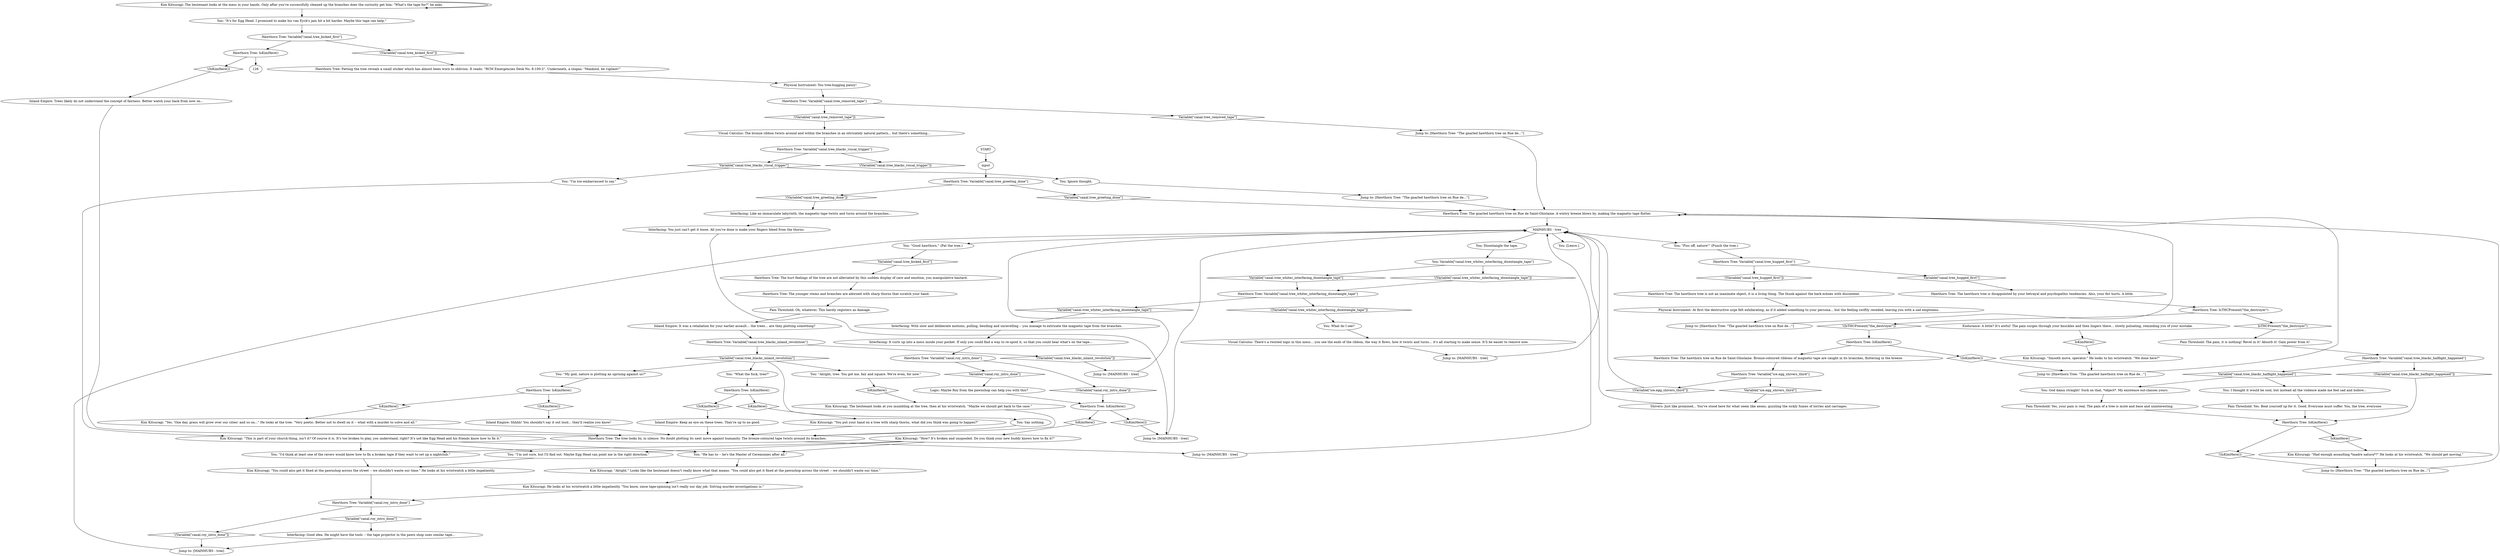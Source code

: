 # CANAL / HAWTHORN
# The hawthorn tree on Rue de Saint-Ghislaine. A reel of bronze magnetic tape is caught in its branches. It's a part of Egg Head's "make the music harder core" task. Interfacing White Check to get it.
# ==================================================
digraph G {
	  0 [label="START"];
	  1 [label="input"];
	  2 [label="Hawthorn Tree: Variable[\"canal.roy_intro_done\"]"];
	  3 [label="Variable[\"canal.roy_intro_done\"]", shape=diamond];
	  4 [label="!(Variable[\"canal.roy_intro_done\"])", shape=diamond];
	  5 [label="Kim Kitsuragi: \"Smooth move, operator.\" He looks to his wristwatch. \"We done here?\""];
	  6 [label="Hawthorn Tree: IsTHCPresent(\"the_destroyer\")"];
	  7 [label="IsTHCPresent(\"the_destroyer\")", shape=diamond];
	  8 [label="!(IsTHCPresent(\"the_destroyer\"))", shape=diamond];
	  9 [label="Kim Kitsuragi: \"Had enough assaulting *madre natura*?\" He looks at his wristwatch. \"We should get moving.\""];
	  10 [label="Hawthorn Tree: IsKimHere()"];
	  11 [label="IsKimHere()", shape=diamond];
	  12 [label="!(IsKimHere())", shape=diamond];
	  13 [label="Hawthorn Tree: The hurt feelings of the tree are not alleviated by this sudden display of care and emotion, you manipulative bastard."];
	  14 [label="Hawthorn Tree: Variable[\"ice.egg_shivers_third\"]"];
	  15 [label="Variable[\"ice.egg_shivers_third\"]", shape=diamond];
	  16 [label="!(Variable[\"ice.egg_shivers_third\"])", shape=diamond];
	  17 [label="You: \"Alright, tree. You got me, fair and square. We're even, for now.\""];
	  18 [label="Jump to: [Hawthorn Tree: \"The gnarled hawthorn tree on Rue de...\"]"];
	  19 [label="Jump to: [MAINHUBS - tree]"];
	  20 [label="Interfacing: Good idea. He might have the tools -- the tape projector in the pawn shop uses similar tape..."];
	  21 [label="Hawthorn Tree: Variable[\"canal.tree_blackc_inland_revolution\"]"];
	  22 [label="Variable[\"canal.tree_blackc_inland_revolution\"]", shape=diamond];
	  23 [label="!(Variable[\"canal.tree_blackc_inland_revolution\"])", shape=diamond];
	  24 [label="Hawthorn Tree: Variable[\"canal.tree_removed_tape\"]"];
	  25 [label="Variable[\"canal.tree_removed_tape\"]", shape=diamond];
	  26 [label="!(Variable[\"canal.tree_removed_tape\"])", shape=diamond];
	  27 [label="Logic: Maybe Roy from the pawnshop can help you with this?"];
	  28 [label="You: \"Good hawthorn.\" (Pat the tree.)"];
	  29 [label="Hawthorn Tree: The hawthorn tree is not an inanimate object, it is a living thing. The thunk against the bark echoes with discontent."];
	  30 [label="Inland Empire: Keep an eye on these trees. They're up to no good."];
	  31 [label="Hawthorn Tree: IsKimHere()"];
	  32 [label="IsKimHere()", shape=diamond];
	  33 [label="!(IsKimHere())", shape=diamond];
	  34 [label="Kim Kitsuragi: \"Yes. 'One day, grass will grow over our cities' and so on...\" He looks at the tree. \"Very poetic. Better not to dwell on it -- what with a murder to solve and all.\""];
	  35 [label="You: God damn straight! Suck on that, *object*. My existence out-classes yours."];
	  36 [label="Inland Empire: Trees likely do not understand the concept of fairness. Better watch your back from now on..."];
	  37 [label="Kim Kitsuragi: The lieutenant looks at you mumbling at the tree, then at his wristwatch. \"Maybe we should get back to the case.\""];
	  38 [label="Jump to: [MAINHUBS - tree]"];
	  39 [label="You: Disentangle the tape."];
	  40 [label="You: Variable[\"canal.tree_whitec_interfacing_disentangle_tape\"]"];
	  41 [label="Variable[\"canal.tree_whitec_interfacing_disentangle_tape\"]", shape=diamond];
	  42 [label="!(Variable[\"canal.tree_whitec_interfacing_disentangle_tape\"])", shape=diamond];
	  43 [label="Hawthorn Tree: Variable[\"canal.tree_blackc_halflight_happened\"]"];
	  44 [label="Variable[\"canal.tree_blackc_halflight_happened\"]", shape=diamond];
	  45 [label="!(Variable[\"canal.tree_blackc_halflight_happened\"])", shape=diamond];
	  46 [label="Hawthorn Tree: The younger stems and branches are adorned with sharp thorns that scratch your hand."];
	  47 [label="You: I thought it would be cool, but instead all the violence made me feel sad and hollow..."];
	  48 [label="Jump to: [Hawthorn Tree: \"The gnarled hawthorn tree on Rue de...\"]"];
	  49 [label="Hawthorn Tree: The tree looks by, in silence. No doubt plotting its next move against humanity. The bronze-coloured tape twists around its branches."];
	  50 [label="You: \"He has to -- he's the Master of Ceremonies after all.\""];
	  51 [label="Kim Kitsuragi: \"You could also get it fixed at the pawnshop across the street -- we shouldn't waste our time.\" He looks at his wristwatch a little impatiently."];
	  52 [label="You: [Leave.]"];
	  53 [label="Physical Instrument: At first the destructive urge felt exhilarating, as if it added something to your persona... but the feeling swiftly receded, leaving you with a sad emptiness."];
	  54 [label="You: \"What the fuck, tree?\""];
	  55 [label="Jump to: [MAINHUBS - tree]"];
	  56 [label="Hawthorn Tree: Variable[\"canal.tree_greeting_done\"]"];
	  57 [label="Variable[\"canal.tree_greeting_done\"]", shape=diamond];
	  58 [label="!(Variable[\"canal.tree_greeting_done\"])", shape=diamond];
	  59 [label="Kim Kitsuragi: \"Alright.\" Looks like the lieutenant doesn't really know what that means. \"You could also get it fixed at the pawnshop across the street -- we shouldn't waste our time.\""];
	  60 [label="Jump to: [Hawthorn Tree: \"The gnarled hawthorn tree on Rue de...\"]"];
	  61 [label="Inland Empire: Shhhh! You shouldn't say it out loud... they'll realize you know!"];
	  62 [label="Visual Calculus: There's a twisted logic in this mess... you see the ends of the ribbon, the way it flows, how it twists and turns... it's all starting to make sense. It'll be easier to remove now."];
	  63 [label="You: Ignore thought."];
	  64 [label="Jump to: [Hawthorn Tree: \"The gnarled hawthorn tree on Rue de...\"]"];
	  65 [label="Interfacing: You just can't get it loose. All you've done is make your fingers bleed from the thorns."];
	  66 [label="Jump to: [Hawthorn Tree: \"The gnarled hawthorn tree on Rue de...\"]"];
	  67 [label="Jump to: [MAINHUBS - tree]"];
	  68 [label="Physical Instrument: You tree-hugging pansy!"];
	  69 [label="Jump to: [MAINHUBS - tree]"];
	  70 [label="Hawthorn Tree: IsKimHere()"];
	  71 [label="IsKimHere()", shape=diamond];
	  72 [label="!(IsKimHere())", shape=diamond];
	  73 [label="You: \"I'd think at least one of the ravers would know how to fix a broken tape if they want to set up a nightclub.\""];
	  74 [label="You: \"I'm not sure, but I'll find out. Maybe Egg Head can point me in the right direction.\""];
	  75 [label="Hawthorn Tree: Variable[\"canal.tree_whitec_interfacing_disentangle_tape\"]"];
	  76 [label="Variable[\"canal.tree_whitec_interfacing_disentangle_tape\"]", shape=diamond];
	  77 [label="!(Variable[\"canal.tree_whitec_interfacing_disentangle_tape\"])", shape=diamond];
	  78 [label="Interfacing: With slow and deliberate motions, pulling, bending and unravelling -- you manage to extricate the magnetic tape from the branches."];
	  79 [label="Interfacing: It curls up into a mess inside your pocket. If only you could find a way to re-spool it, so that you could hear what's on the tape..."];
	  80 [label="Kim Kitsuragi: He looks at his wristwatch a little impatiently. \"You know, since tape-spinning isn't really our day job. Solving murder investigations is.\""];
	  81 [label="You: \"It's for Egg Head. I promised to make his van Eyck's jam hit a bit harder. Maybe this tape can help.\""];
	  82 [label="Hawthorn Tree: Patting the tree reveals a small sticker which has almost been worn to oblivion. It reads: \"RCM Emergencies Desk No. 8-100-2\". Underneath, a slogan: \"Mankind, be vigilant!\""];
	  83 [label="Hawthorn Tree: The hawthorn tree is disappointed by your betrayal and psychopathic tendencies. Also, your fist hurts. A little."];
	  84 [label="Hawthorn Tree: Variable[\"canal.tree_hugged_first\"]"];
	  85 [label="Variable[\"canal.tree_hugged_first\"]", shape=diamond];
	  86 [label="!(Variable[\"canal.tree_hugged_first\"])", shape=diamond];
	  87 [label="Visual Calculus: The bronze ribbon twists around and within the branches in an intricately natural pattern... but there's something..."];
	  88 [label="Pain Threshold: Oh, whatever. This barely registers as damage."];
	  89 [label="Hawthorn Tree: Variable[\"canal.tree_blackc_viscal_trigger\"]"];
	  90 [label="Variable[\"canal.tree_blackc_viscal_trigger\"]", shape=diamond];
	  91 [label="!(Variable[\"canal.tree_blackc_viscal_trigger\"])", shape=diamond];
	  92 [label="Kim Kitsuragi: \"This is part of your church-thing, isn't it? Of course it is. It's too broken to play, you understand, right? It's not like Egg Head and his friends know how to fix it.\""];
	  93 [label="Hawthorn Tree: Variable[\"canal.roy_intro_done\"]"];
	  94 [label="Variable[\"canal.roy_intro_done\"]", shape=diamond];
	  95 [label="!(Variable[\"canal.roy_intro_done\"])", shape=diamond];
	  96 [label="You: \"Piss off, nature!\" (Punch the tree.)"];
	  97 [label="Pain Threshold: The pain, it is nothing! Revel in it! Absorb it! Gain power from it!"];
	  98 [label="Shivers: Just like promised... You've stood here for what seem like aeons, guzzling the sickly fumes of lorries and carriages."];
	  99 [label="You: \"My god, nature is plotting an uprising against us?\""];
	  100 [label="Inland Empire: It was a retaliation for your earlier assault... the trees... are they plotting something?"];
	  101 [label="MAINHUBS - tree"];
	  102 [label="Pain Threshold: Yes. Beat yourself up for it. Good. Everyone must suffer. You, the tree, everyone."];
	  103 [label="Kim Kitsuragi: \"You put your hand on a tree with sharp thorns, what did you think was going to happen?\""];
	  104 [label="Hawthorn Tree: The gnarled hawthorn tree on Rue de Saint-Ghislaine. A wintry breeze blows by, making the magnetic tape flutter."];
	  105 [label="You: Say nothing."];
	  106 [label="Pain Threshold: Yes, your pain is real. The pain of a tree is mute and base and uninteresting."];
	  107 [label="Hawthorn Tree: IsKimHere()"];
	  108 [label="IsKimHere()", shape=diamond];
	  109 [label="!(IsKimHere())", shape=diamond];
	  110 [label="Endurance: A little? It's awful! The pain surges through your knuckles and then lingers there... slowly pulsating, reminding you of your mistake."];
	  111 [label="Hawthorn Tree: IsKimHere()"];
	  112 [label="IsKimHere()", shape=diamond];
	  113 [label="!(IsKimHere())", shape=diamond];
	  114 [label="Hawthorn Tree: The hawthorn tree on Rue de Saint-Ghislaine. Bronze-coloured ribbons of magnetic tape are caught in its branches, fluttering in the breeze."];
	  115 [label="Interfacing: Like an immaculate labyrinth, the magnetic tape twists and turns around the branches..."];
	  116 [label="You: What do I see?"];
	  117 [label="You: \"I'm too embarrassed to say.\""];
	  118 [label="Kim Kitsuragi: The lieutenant looks at the mess in your hands. Only after you've successfully cleaned up the branches does the curiosity get him: \"What's the tape for?\" he asks."];
	  119 [label="Kim Kitsuragi: \"How? It's broken and unspooled. Do you think your new buddy knows how to fix it?\""];
	  120 [label="Hawthorn Tree: Variable[\"canal.tree_kicked_first\"]"];
	  121 [label="Variable[\"canal.tree_kicked_first\"]", shape=diamond];
	  122 [label="!(Variable[\"canal.tree_kicked_first\"])", shape=diamond];
	  123 [label="Hawthorn Tree: IsKimHere()"];
	  124 [label="IsKimHere()", shape=diamond];
	  125 [label="!(IsKimHere())", shape=diamond];
	  0 -> 1
	  1 -> 56
	  2 -> 3
	  2 -> 4
	  3 -> 20
	  4 -> 67
	  5 -> 60
	  6 -> 8
	  6 -> 7
	  7 -> 97
	  8 -> 111
	  9 -> 66
	  10 -> 11
	  10 -> 12
	  11 -> 9
	  12 -> 66
	  13 -> 46
	  14 -> 16
	  14 -> 15
	  15 -> 98
	  16 -> 101
	  17 -> 124
	  18 -> 104
	  19 -> 101
	  20 -> 67
	  21 -> 22
	  21 -> 23
	  22 -> 17
	  22 -> 99
	  22 -> 54
	  22 -> 105
	  23 -> 55
	  24 -> 25
	  24 -> 26
	  25 -> 18
	  26 -> 87
	  27 -> 70
	  28 -> 121
	  29 -> 53
	  30 -> 49
	  31 -> 32
	  31 -> 33
	  32 -> 34
	  33 -> 61
	  34 -> 49
	  35 -> 106
	  36 -> 49
	  37 -> 49
	  38 -> 101
	  39 -> 40
	  40 -> 41
	  40 -> 42
	  41 -> 75
	  42 -> 75
	  43 -> 44
	  43 -> 45
	  44 -> 35
	  44 -> 47
	  45 -> 10
	  46 -> 88
	  47 -> 102
	  48 -> 104
	  49 -> 69
	  50 -> 59
	  51 -> 2
	  53 -> 64
	  54 -> 107
	  55 -> 101
	  56 -> 57
	  56 -> 58
	  57 -> 104
	  58 -> 115
	  59 -> 80
	  60 -> 104
	  61 -> 49
	  62 -> 19
	  63 -> 48
	  64 -> 104
	  65 -> 38
	  66 -> 104
	  67 -> 101
	  68 -> 24
	  69 -> 101
	  70 -> 72
	  70 -> 71
	  71 -> 119
	  72 -> 38
	  73 -> 51
	  74 -> 51
	  75 -> 76
	  75 -> 77
	  76 -> 78
	  77 -> 116
	  78 -> 79
	  79 -> 93
	  80 -> 2
	  81 -> 120
	  82 -> 68
	  83 -> 6
	  84 -> 85
	  84 -> 86
	  85 -> 83
	  86 -> 29
	  87 -> 89
	  88 -> 100
	  89 -> 90
	  89 -> 91
	  90 -> 117
	  90 -> 63
	  92 -> 73
	  92 -> 50
	  92 -> 74
	  93 -> 94
	  93 -> 95
	  94 -> 27
	  95 -> 70
	  96 -> 84
	  97 -> 43
	  98 -> 101
	  99 -> 31
	  100 -> 21
	  101 -> 96
	  101 -> 28
	  101 -> 52
	  101 -> 39
	  102 -> 10
	  103 -> 49
	  104 -> 101
	  105 -> 49
	  106 -> 10
	  107 -> 108
	  107 -> 109
	  108 -> 103
	  109 -> 30
	  110 -> 112
	  111 -> 113
	  111 -> 114
	  112 -> 5
	  113 -> 60
	  114 -> 14
	  115 -> 65
	  116 -> 62
	  117 -> 92
	  118 -> 81
	  118 -> 118
	  119 -> 73
	  119 -> 50
	  119 -> 74
	  120 -> 122
	  120 -> 123
	  121 -> 13
	  122 -> 82
	  123 -> 125
	  123 -> 126
	  124 -> 37
	  125 -> 36
}

